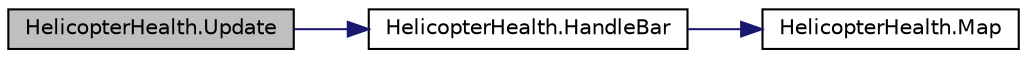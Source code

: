 digraph "HelicopterHealth.Update"
{
  edge [fontname="Helvetica",fontsize="10",labelfontname="Helvetica",labelfontsize="10"];
  node [fontname="Helvetica",fontsize="10",shape=record];
  rankdir="LR";
  Node11 [label="HelicopterHealth.Update",height=0.2,width=0.4,color="black", fillcolor="grey75", style="filled", fontcolor="black"];
  Node11 -> Node12 [color="midnightblue",fontsize="10",style="solid",fontname="Helvetica"];
  Node12 [label="HelicopterHealth.HandleBar",height=0.2,width=0.4,color="black", fillcolor="white", style="filled",URL="$class_helicopter_health.html#aacb6ebcc52eae4b3619ef121a99f2965",tooltip="Will get the fill amount for the health bar to determine its mapping and will update accordingly ..."];
  Node12 -> Node13 [color="midnightblue",fontsize="10",style="solid",fontname="Helvetica"];
  Node13 [label="HelicopterHealth.Map",height=0.2,width=0.4,color="black", fillcolor="white", style="filled",URL="$class_helicopter_health.html#a5dc9b2e847694ce3473636e5cbc0fdfd",tooltip="Calculations to determine the 0 to 1 Unity asset and will calculate if it is greater than 1..."];
}
